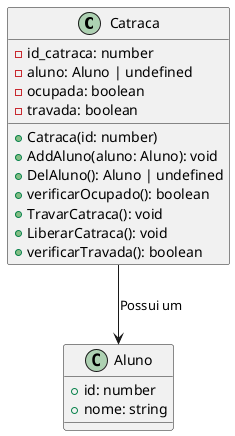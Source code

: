 @startuml SistemaDiagrama
class Catraca {
    - id_catraca: number
    - aluno: Aluno | undefined
    - ocupada: boolean
    - travada: boolean

    + Catraca(id: number)
    + AddAluno(aluno: Aluno): void
    + DelAluno(): Aluno | undefined
    + verificarOcupado(): boolean
    + TravarCatraca(): void
    + LiberarCatraca(): void
    + verificarTravada(): boolean
}

class Aluno {
    + id: number
    + nome: string
}

Catraca --> Aluno : "Possui um"
@enduml
